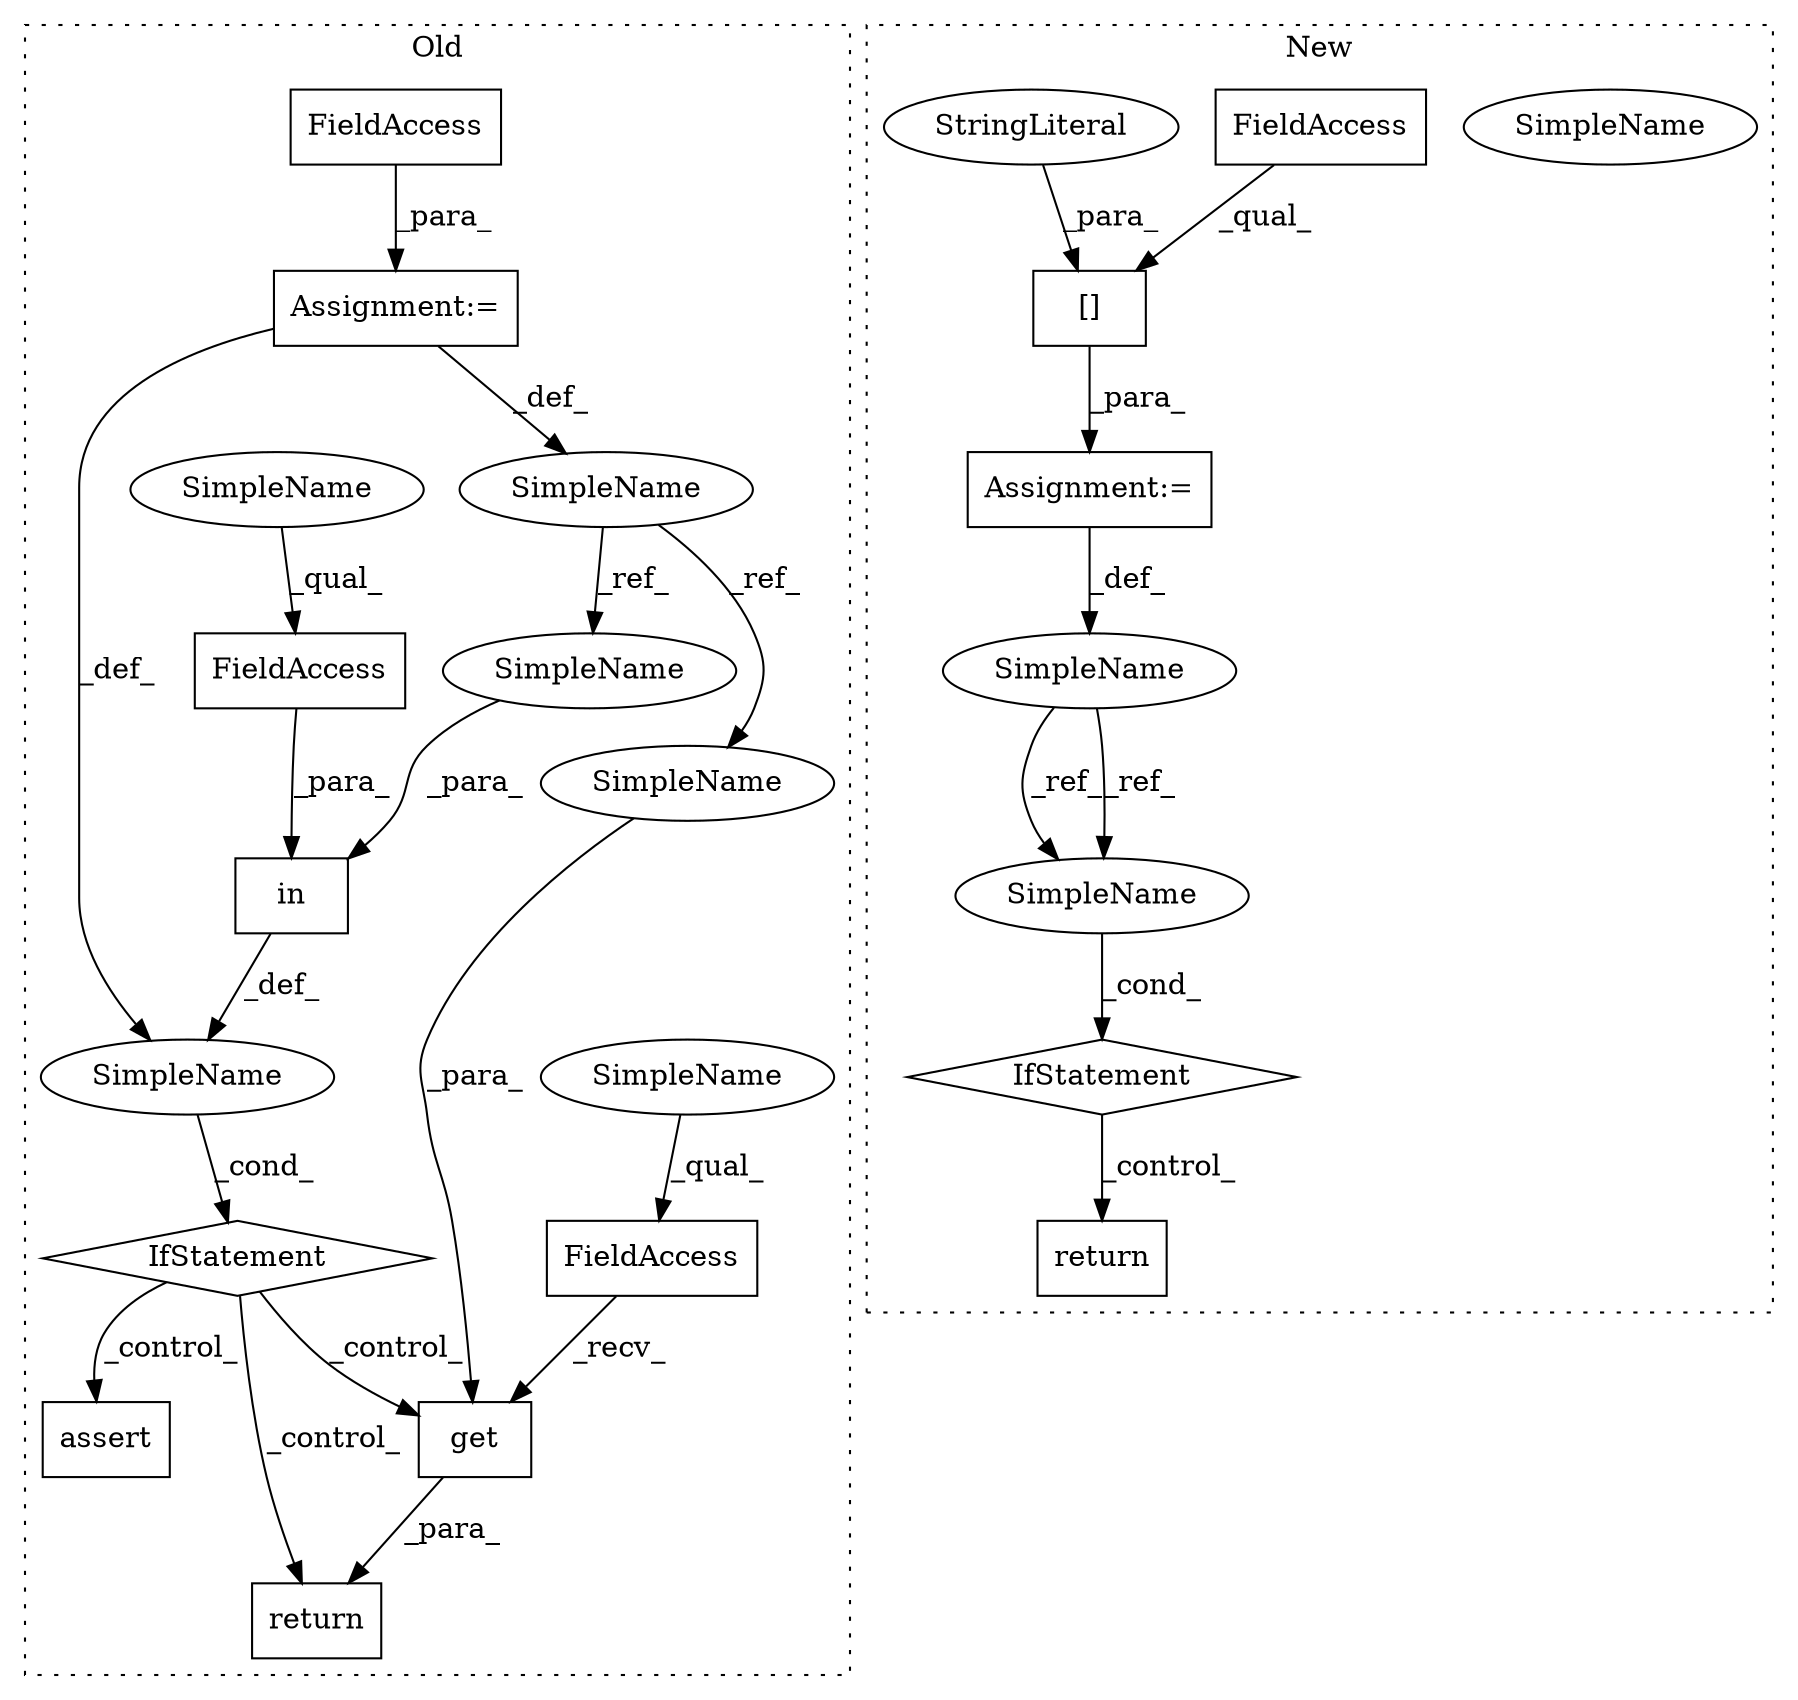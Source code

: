 digraph G {
subgraph cluster0 {
1 [label="in" a="105" s="2611" l="35" shape="box"];
3 [label="IfStatement" a="25" s="2603,2646" l="8,2" shape="diamond"];
4 [label="Assignment:=" a="7" s="2324" l="1" shape="box"];
7 [label="SimpleName" a="42" s="" l="" shape="ellipse"];
8 [label="return" a="41" s="2704" l="7" shape="box"];
9 [label="FieldAccess" a="22" s="2622" l="24" shape="box"];
10 [label="FieldAccess" a="22" s="2711" l="14" shape="box"];
12 [label="SimpleName" a="42" s="2317" l="7" shape="ellipse"];
13 [label="get" a="32" s="2726,2737" l="4,1" shape="box"];
14 [label="assert" a="6" s="2656" l="7" shape="box"];
15 [label="FieldAccess" a="22" s="2325" l="10" shape="box"];
21 [label="SimpleName" a="42" s="2611" l="7" shape="ellipse"];
22 [label="SimpleName" a="42" s="2730" l="7" shape="ellipse"];
23 [label="SimpleName" a="42" s="2622" l="4" shape="ellipse"];
24 [label="SimpleName" a="42" s="2711" l="4" shape="ellipse"];
label = "Old";
style="dotted";
}
subgraph cluster1 {
2 [label="return" a="41" s="2682" l="7" shape="box"];
5 [label="IfStatement" a="25" s="2655,2672" l="4,2" shape="diamond"];
6 [label="SimpleName" a="42" s="2659" l="13" shape="ellipse"];
11 [label="SimpleName" a="42" s="2612" l="13" shape="ellipse"];
16 [label="Assignment:=" a="7" s="2625" l="1" shape="box"];
17 [label="[]" a="2" s="2626,2648" l="7,1" shape="box"];
18 [label="FieldAccess" a="22" s="2626" l="6" shape="box"];
19 [label="StringLiteral" a="45" s="2633" l="15" shape="ellipse"];
20 [label="SimpleName" a="42" s="2659" l="13" shape="ellipse"];
label = "New";
style="dotted";
}
1 -> 7 [label="_def_"];
3 -> 14 [label="_control_"];
3 -> 13 [label="_control_"];
3 -> 8 [label="_control_"];
4 -> 7 [label="_def_"];
4 -> 12 [label="_def_"];
5 -> 2 [label="_control_"];
7 -> 3 [label="_cond_"];
9 -> 1 [label="_para_"];
10 -> 13 [label="_recv_"];
11 -> 20 [label="_ref_"];
11 -> 20 [label="_ref_"];
12 -> 22 [label="_ref_"];
12 -> 21 [label="_ref_"];
13 -> 8 [label="_para_"];
15 -> 4 [label="_para_"];
16 -> 11 [label="_def_"];
17 -> 16 [label="_para_"];
18 -> 17 [label="_qual_"];
19 -> 17 [label="_para_"];
20 -> 5 [label="_cond_"];
21 -> 1 [label="_para_"];
22 -> 13 [label="_para_"];
23 -> 9 [label="_qual_"];
24 -> 10 [label="_qual_"];
}